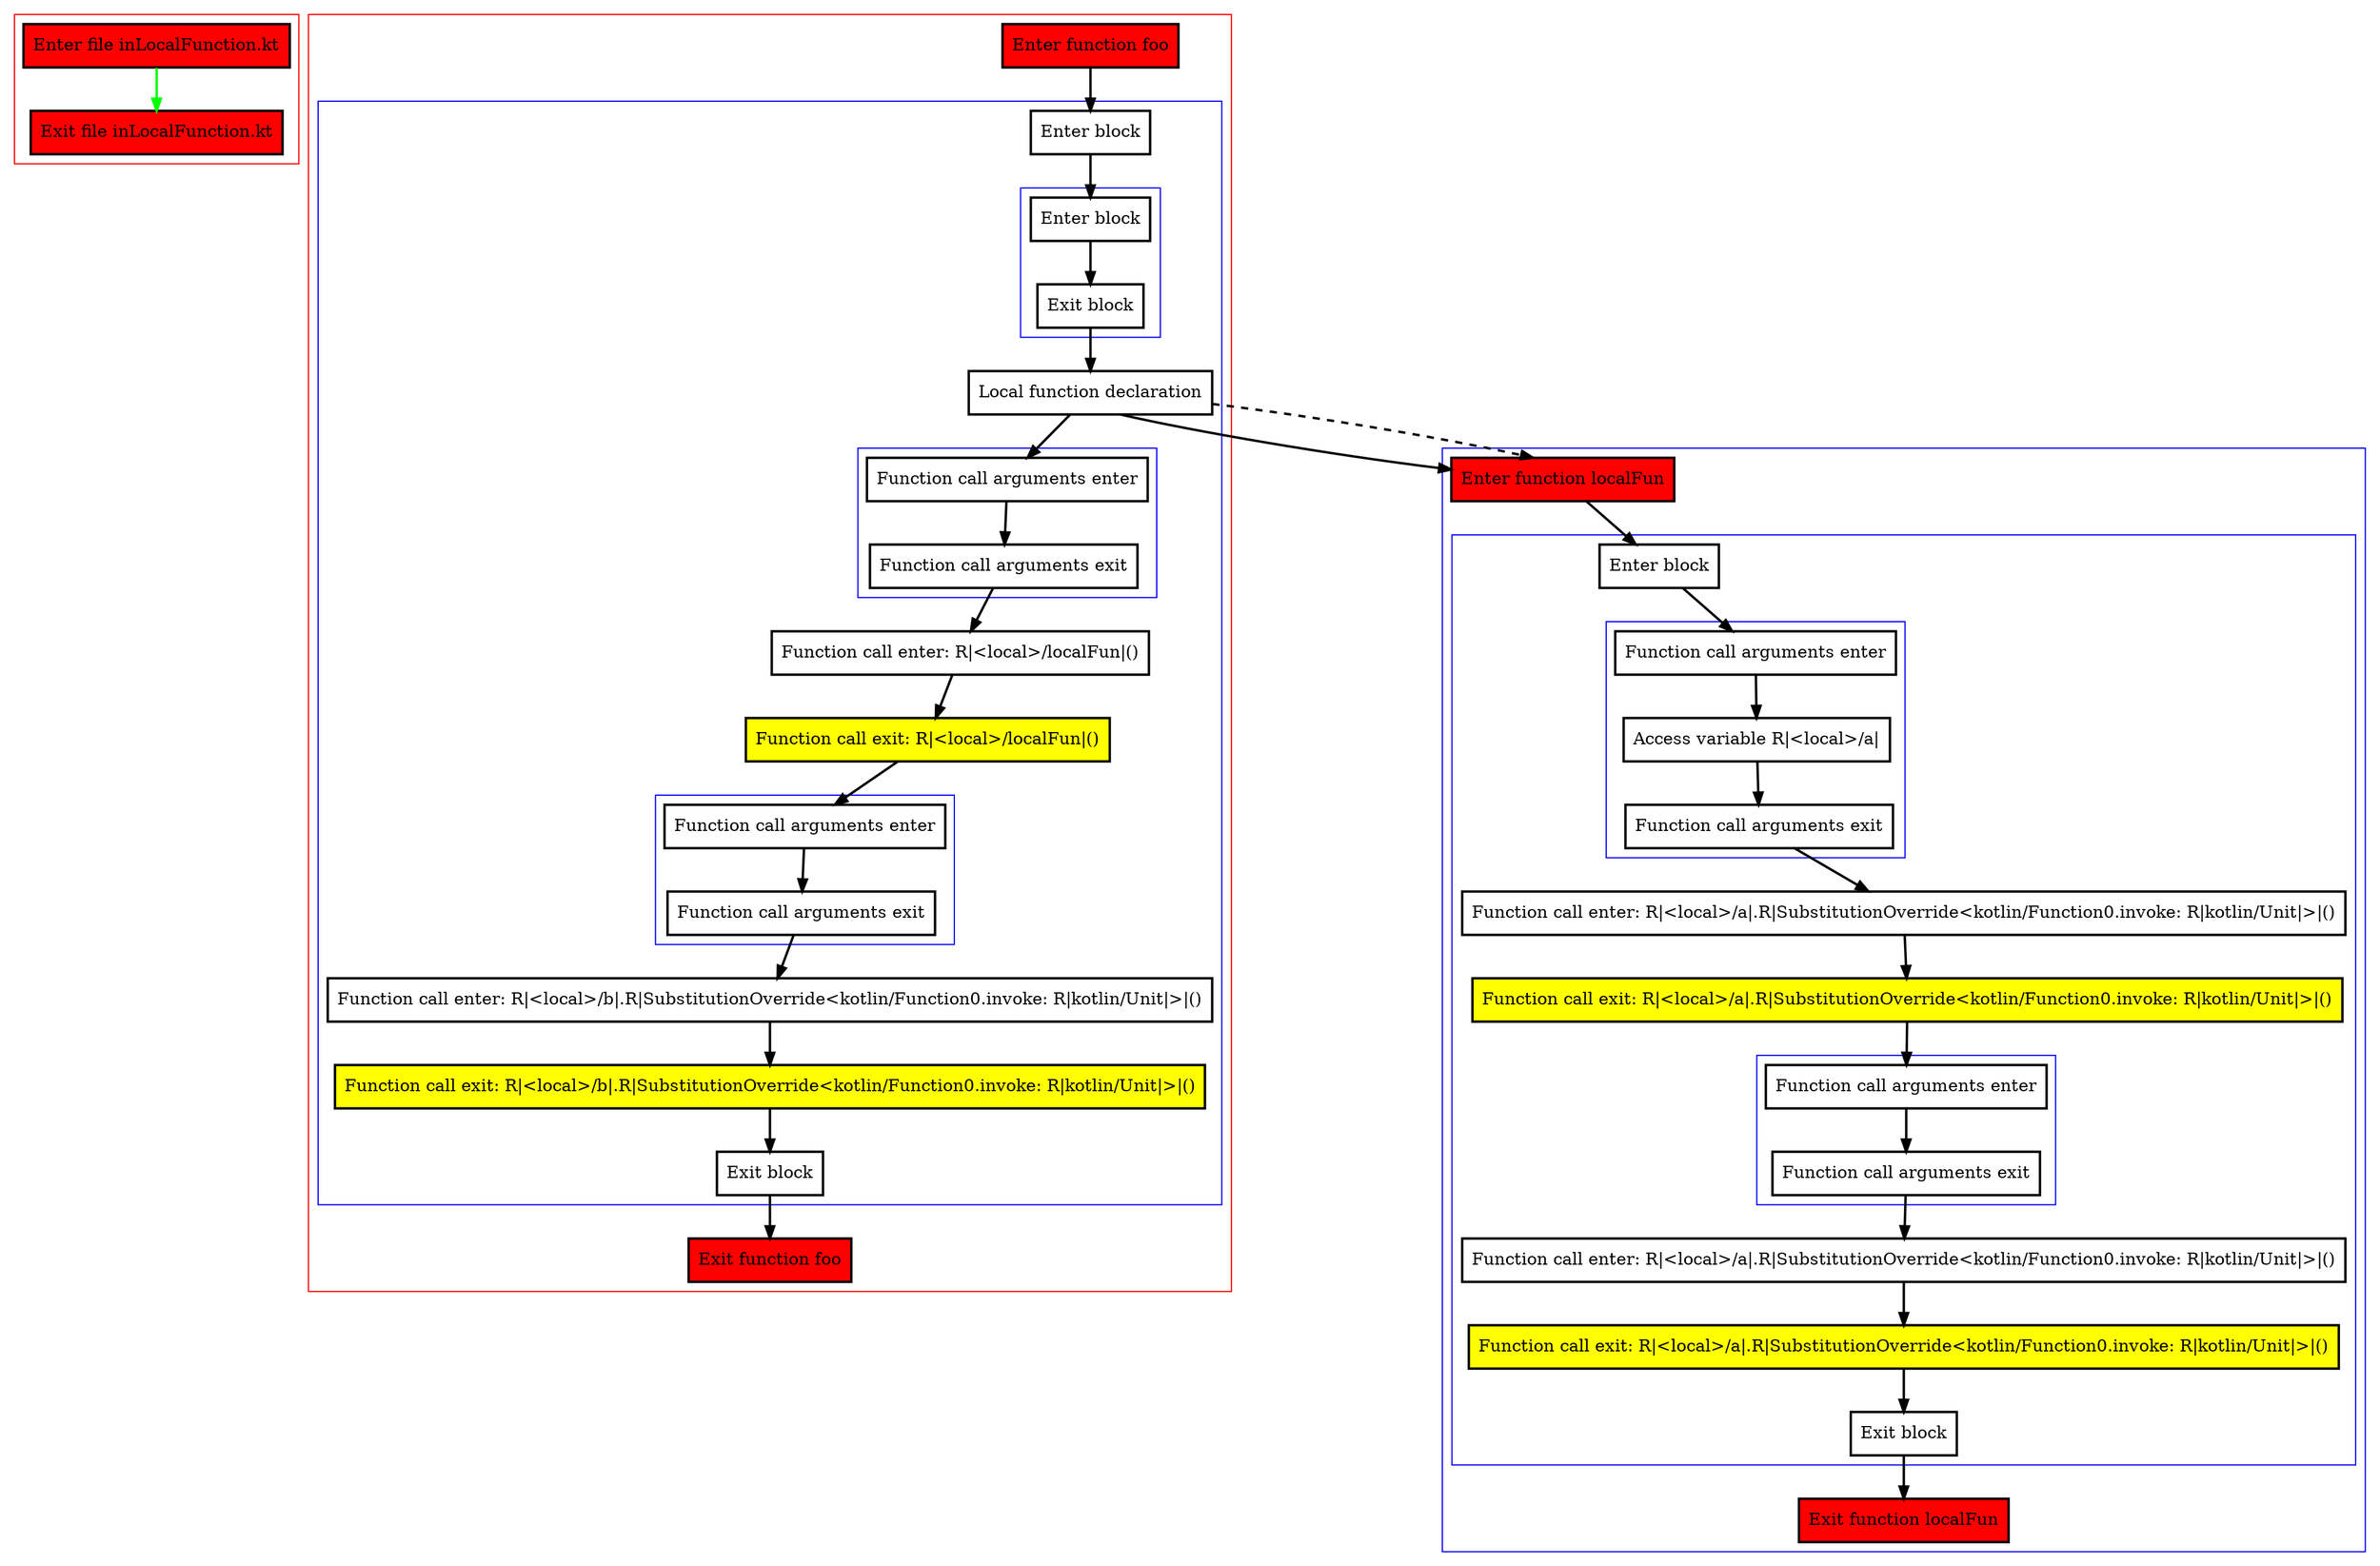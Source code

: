 digraph inLocalFunction_kt {
    graph [nodesep=3]
    node [shape=box penwidth=2]
    edge [penwidth=2]

    subgraph cluster_0 {
        color=red
        0 [label="Enter file inLocalFunction.kt" style="filled" fillcolor=red];
        1 [label="Exit file inLocalFunction.kt" style="filled" fillcolor=red];
    }
    0 -> {1} [color=green];

    subgraph cluster_1 {
        color=red
        2 [label="Enter function foo" style="filled" fillcolor=red];
        subgraph cluster_2 {
            color=blue
            3 [label="Enter block"];
            subgraph cluster_3 {
                color=blue
                4 [label="Enter block"];
                5 [label="Exit block"];
            }
            6 [label="Local function declaration"];
            subgraph cluster_4 {
                color=blue
                7 [label="Function call arguments enter"];
                8 [label="Function call arguments exit"];
            }
            9 [label="Function call enter: R|<local>/localFun|()"];
            10 [label="Function call exit: R|<local>/localFun|()" style="filled" fillcolor=yellow];
            subgraph cluster_5 {
                color=blue
                11 [label="Function call arguments enter"];
                12 [label="Function call arguments exit"];
            }
            13 [label="Function call enter: R|<local>/b|.R|SubstitutionOverride<kotlin/Function0.invoke: R|kotlin/Unit|>|()"];
            14 [label="Function call exit: R|<local>/b|.R|SubstitutionOverride<kotlin/Function0.invoke: R|kotlin/Unit|>|()" style="filled" fillcolor=yellow];
            15 [label="Exit block"];
        }
        16 [label="Exit function foo" style="filled" fillcolor=red];
    }
    subgraph cluster_6 {
        color=blue
        17 [label="Enter function localFun" style="filled" fillcolor=red];
        subgraph cluster_7 {
            color=blue
            18 [label="Enter block"];
            subgraph cluster_8 {
                color=blue
                19 [label="Function call arguments enter"];
                20 [label="Access variable R|<local>/a|"];
                21 [label="Function call arguments exit"];
            }
            22 [label="Function call enter: R|<local>/a|.R|SubstitutionOverride<kotlin/Function0.invoke: R|kotlin/Unit|>|()"];
            23 [label="Function call exit: R|<local>/a|.R|SubstitutionOverride<kotlin/Function0.invoke: R|kotlin/Unit|>|()" style="filled" fillcolor=yellow];
            subgraph cluster_9 {
                color=blue
                24 [label="Function call arguments enter"];
                25 [label="Function call arguments exit"];
            }
            26 [label="Function call enter: R|<local>/a|.R|SubstitutionOverride<kotlin/Function0.invoke: R|kotlin/Unit|>|()"];
            27 [label="Function call exit: R|<local>/a|.R|SubstitutionOverride<kotlin/Function0.invoke: R|kotlin/Unit|>|()" style="filled" fillcolor=yellow];
            28 [label="Exit block"];
        }
        29 [label="Exit function localFun" style="filled" fillcolor=red];
    }
    2 -> {3};
    3 -> {4};
    4 -> {5};
    5 -> {6};
    6 -> {7 17};
    6 -> {17} [style=dashed];
    7 -> {8};
    8 -> {9};
    9 -> {10};
    10 -> {11};
    11 -> {12};
    12 -> {13};
    13 -> {14};
    14 -> {15};
    15 -> {16};
    17 -> {18};
    18 -> {19};
    19 -> {20};
    20 -> {21};
    21 -> {22};
    22 -> {23};
    23 -> {24};
    24 -> {25};
    25 -> {26};
    26 -> {27};
    27 -> {28};
    28 -> {29};

}
